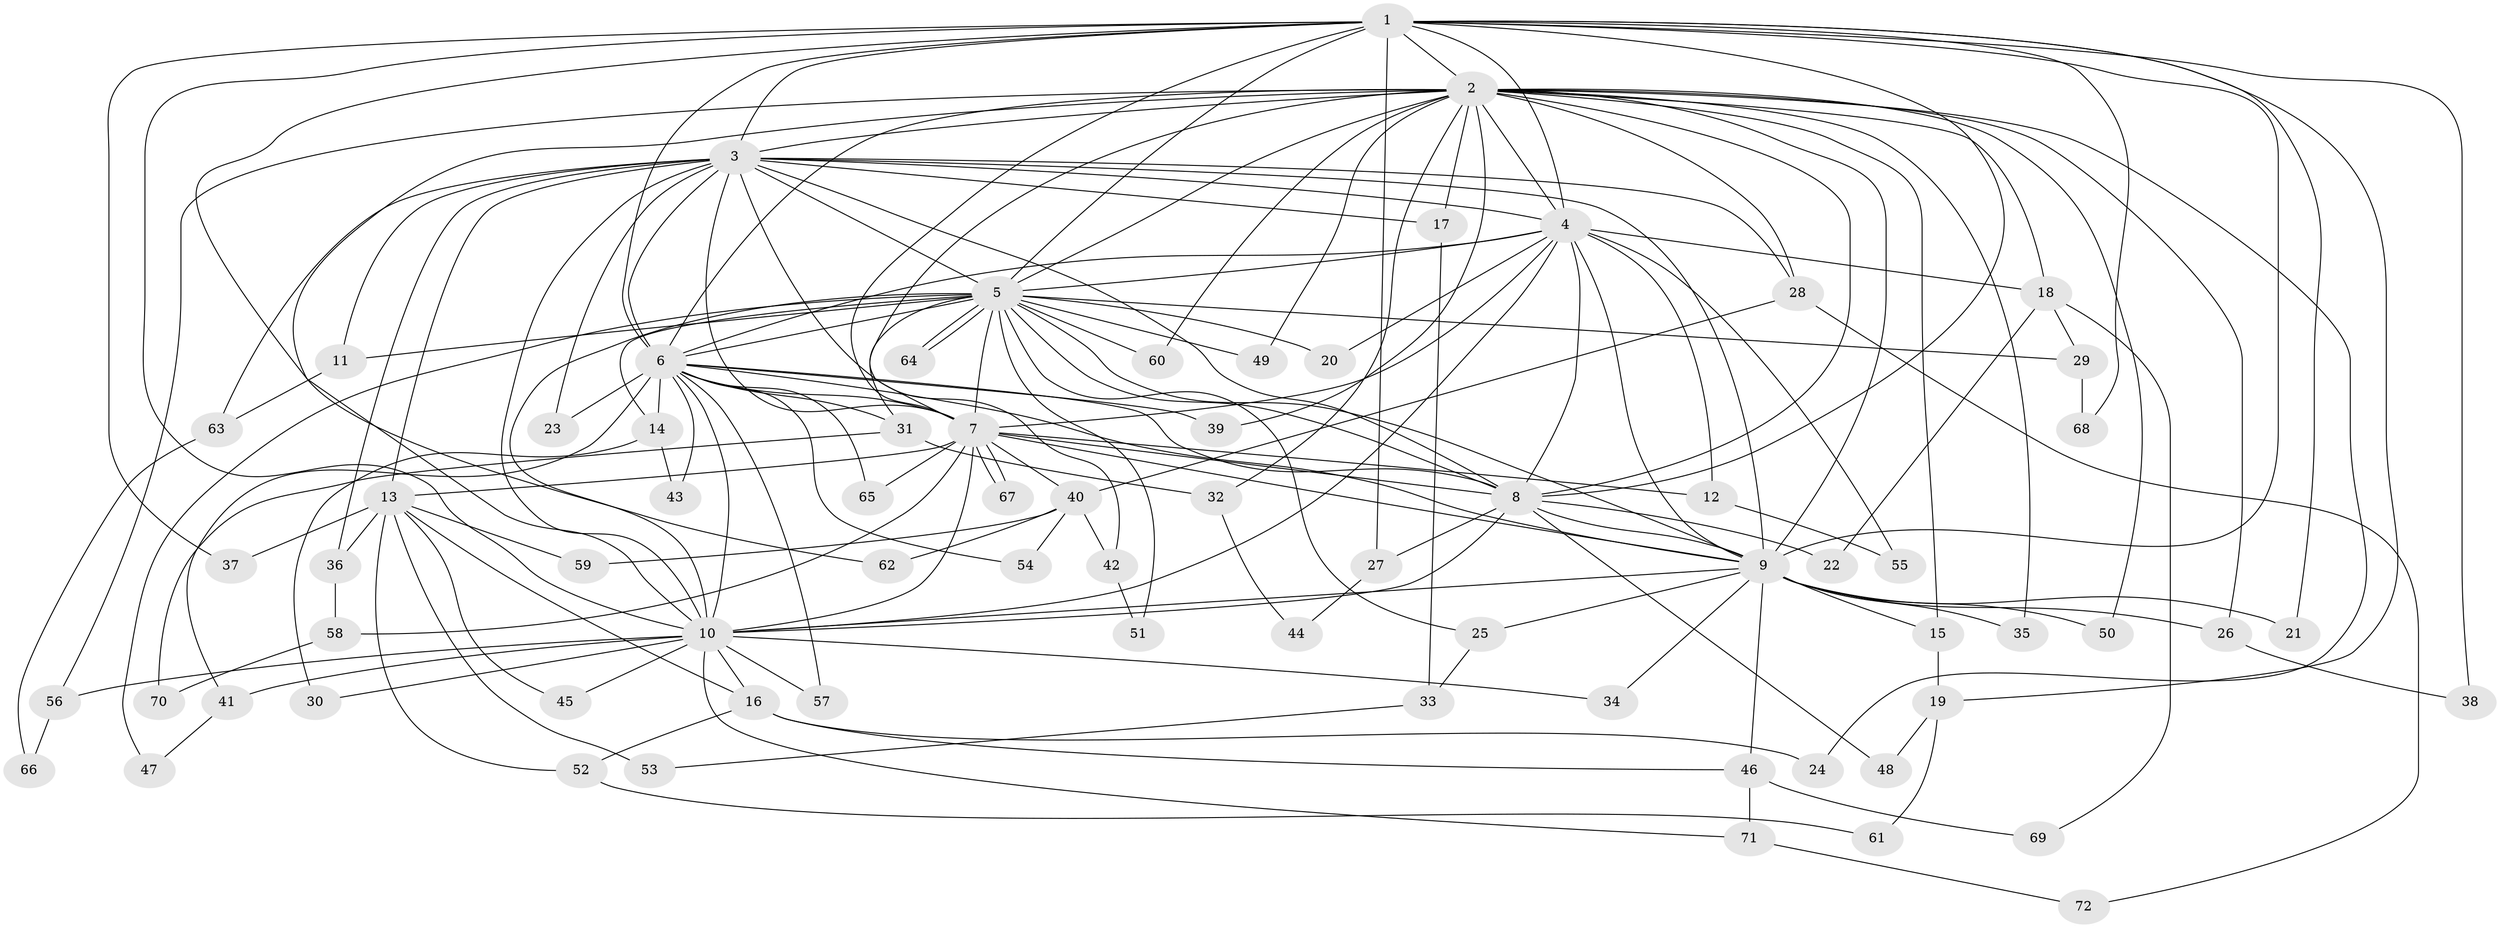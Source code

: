 // coarse degree distribution, {20: 0.0196078431372549, 18: 0.0196078431372549, 13: 0.058823529411764705, 19: 0.0196078431372549, 14: 0.0392156862745098, 3: 0.11764705882352941, 2: 0.5294117647058824, 9: 0.0196078431372549, 4: 0.0784313725490196, 6: 0.0392156862745098, 1: 0.0196078431372549, 5: 0.0196078431372549, 7: 0.0196078431372549}
// Generated by graph-tools (version 1.1) at 2025/23/03/03/25 07:23:44]
// undirected, 72 vertices, 169 edges
graph export_dot {
graph [start="1"]
  node [color=gray90,style=filled];
  1;
  2;
  3;
  4;
  5;
  6;
  7;
  8;
  9;
  10;
  11;
  12;
  13;
  14;
  15;
  16;
  17;
  18;
  19;
  20;
  21;
  22;
  23;
  24;
  25;
  26;
  27;
  28;
  29;
  30;
  31;
  32;
  33;
  34;
  35;
  36;
  37;
  38;
  39;
  40;
  41;
  42;
  43;
  44;
  45;
  46;
  47;
  48;
  49;
  50;
  51;
  52;
  53;
  54;
  55;
  56;
  57;
  58;
  59;
  60;
  61;
  62;
  63;
  64;
  65;
  66;
  67;
  68;
  69;
  70;
  71;
  72;
  1 -- 2;
  1 -- 3;
  1 -- 4;
  1 -- 5;
  1 -- 6;
  1 -- 7;
  1 -- 8;
  1 -- 9;
  1 -- 10;
  1 -- 19;
  1 -- 21;
  1 -- 27;
  1 -- 37;
  1 -- 38;
  1 -- 62;
  1 -- 68;
  2 -- 3;
  2 -- 4;
  2 -- 5;
  2 -- 6;
  2 -- 7;
  2 -- 8;
  2 -- 9;
  2 -- 10;
  2 -- 15;
  2 -- 17;
  2 -- 18;
  2 -- 24;
  2 -- 26;
  2 -- 28;
  2 -- 32;
  2 -- 35;
  2 -- 39;
  2 -- 49;
  2 -- 50;
  2 -- 56;
  2 -- 60;
  3 -- 4;
  3 -- 5;
  3 -- 6;
  3 -- 7;
  3 -- 8;
  3 -- 9;
  3 -- 10;
  3 -- 11;
  3 -- 13;
  3 -- 17;
  3 -- 23;
  3 -- 28;
  3 -- 36;
  3 -- 42;
  3 -- 63;
  4 -- 5;
  4 -- 6;
  4 -- 7;
  4 -- 8;
  4 -- 9;
  4 -- 10;
  4 -- 12;
  4 -- 18;
  4 -- 20;
  4 -- 55;
  5 -- 6;
  5 -- 7;
  5 -- 8;
  5 -- 9;
  5 -- 10;
  5 -- 11;
  5 -- 14;
  5 -- 20;
  5 -- 25;
  5 -- 29;
  5 -- 31;
  5 -- 47;
  5 -- 49;
  5 -- 51;
  5 -- 60;
  5 -- 64;
  5 -- 64;
  6 -- 7;
  6 -- 8;
  6 -- 9;
  6 -- 10;
  6 -- 14;
  6 -- 23;
  6 -- 31;
  6 -- 39;
  6 -- 41;
  6 -- 43;
  6 -- 54;
  6 -- 57;
  6 -- 65;
  7 -- 8;
  7 -- 9;
  7 -- 10;
  7 -- 12;
  7 -- 13;
  7 -- 40;
  7 -- 58;
  7 -- 65;
  7 -- 67;
  7 -- 67;
  8 -- 9;
  8 -- 10;
  8 -- 22;
  8 -- 27;
  8 -- 48;
  9 -- 10;
  9 -- 15;
  9 -- 21;
  9 -- 25;
  9 -- 26;
  9 -- 34;
  9 -- 35;
  9 -- 46;
  9 -- 50;
  10 -- 16;
  10 -- 30;
  10 -- 34;
  10 -- 41;
  10 -- 45;
  10 -- 56;
  10 -- 57;
  10 -- 71;
  11 -- 63;
  12 -- 55;
  13 -- 16;
  13 -- 36;
  13 -- 37;
  13 -- 45;
  13 -- 52;
  13 -- 53;
  13 -- 59;
  14 -- 30;
  14 -- 43;
  15 -- 19;
  16 -- 24;
  16 -- 46;
  16 -- 52;
  17 -- 33;
  18 -- 22;
  18 -- 29;
  18 -- 69;
  19 -- 48;
  19 -- 61;
  25 -- 33;
  26 -- 38;
  27 -- 44;
  28 -- 40;
  28 -- 72;
  29 -- 68;
  31 -- 32;
  31 -- 70;
  32 -- 44;
  33 -- 53;
  36 -- 58;
  40 -- 42;
  40 -- 54;
  40 -- 59;
  40 -- 62;
  41 -- 47;
  42 -- 51;
  46 -- 69;
  46 -- 71;
  52 -- 61;
  56 -- 66;
  58 -- 70;
  63 -- 66;
  71 -- 72;
}
